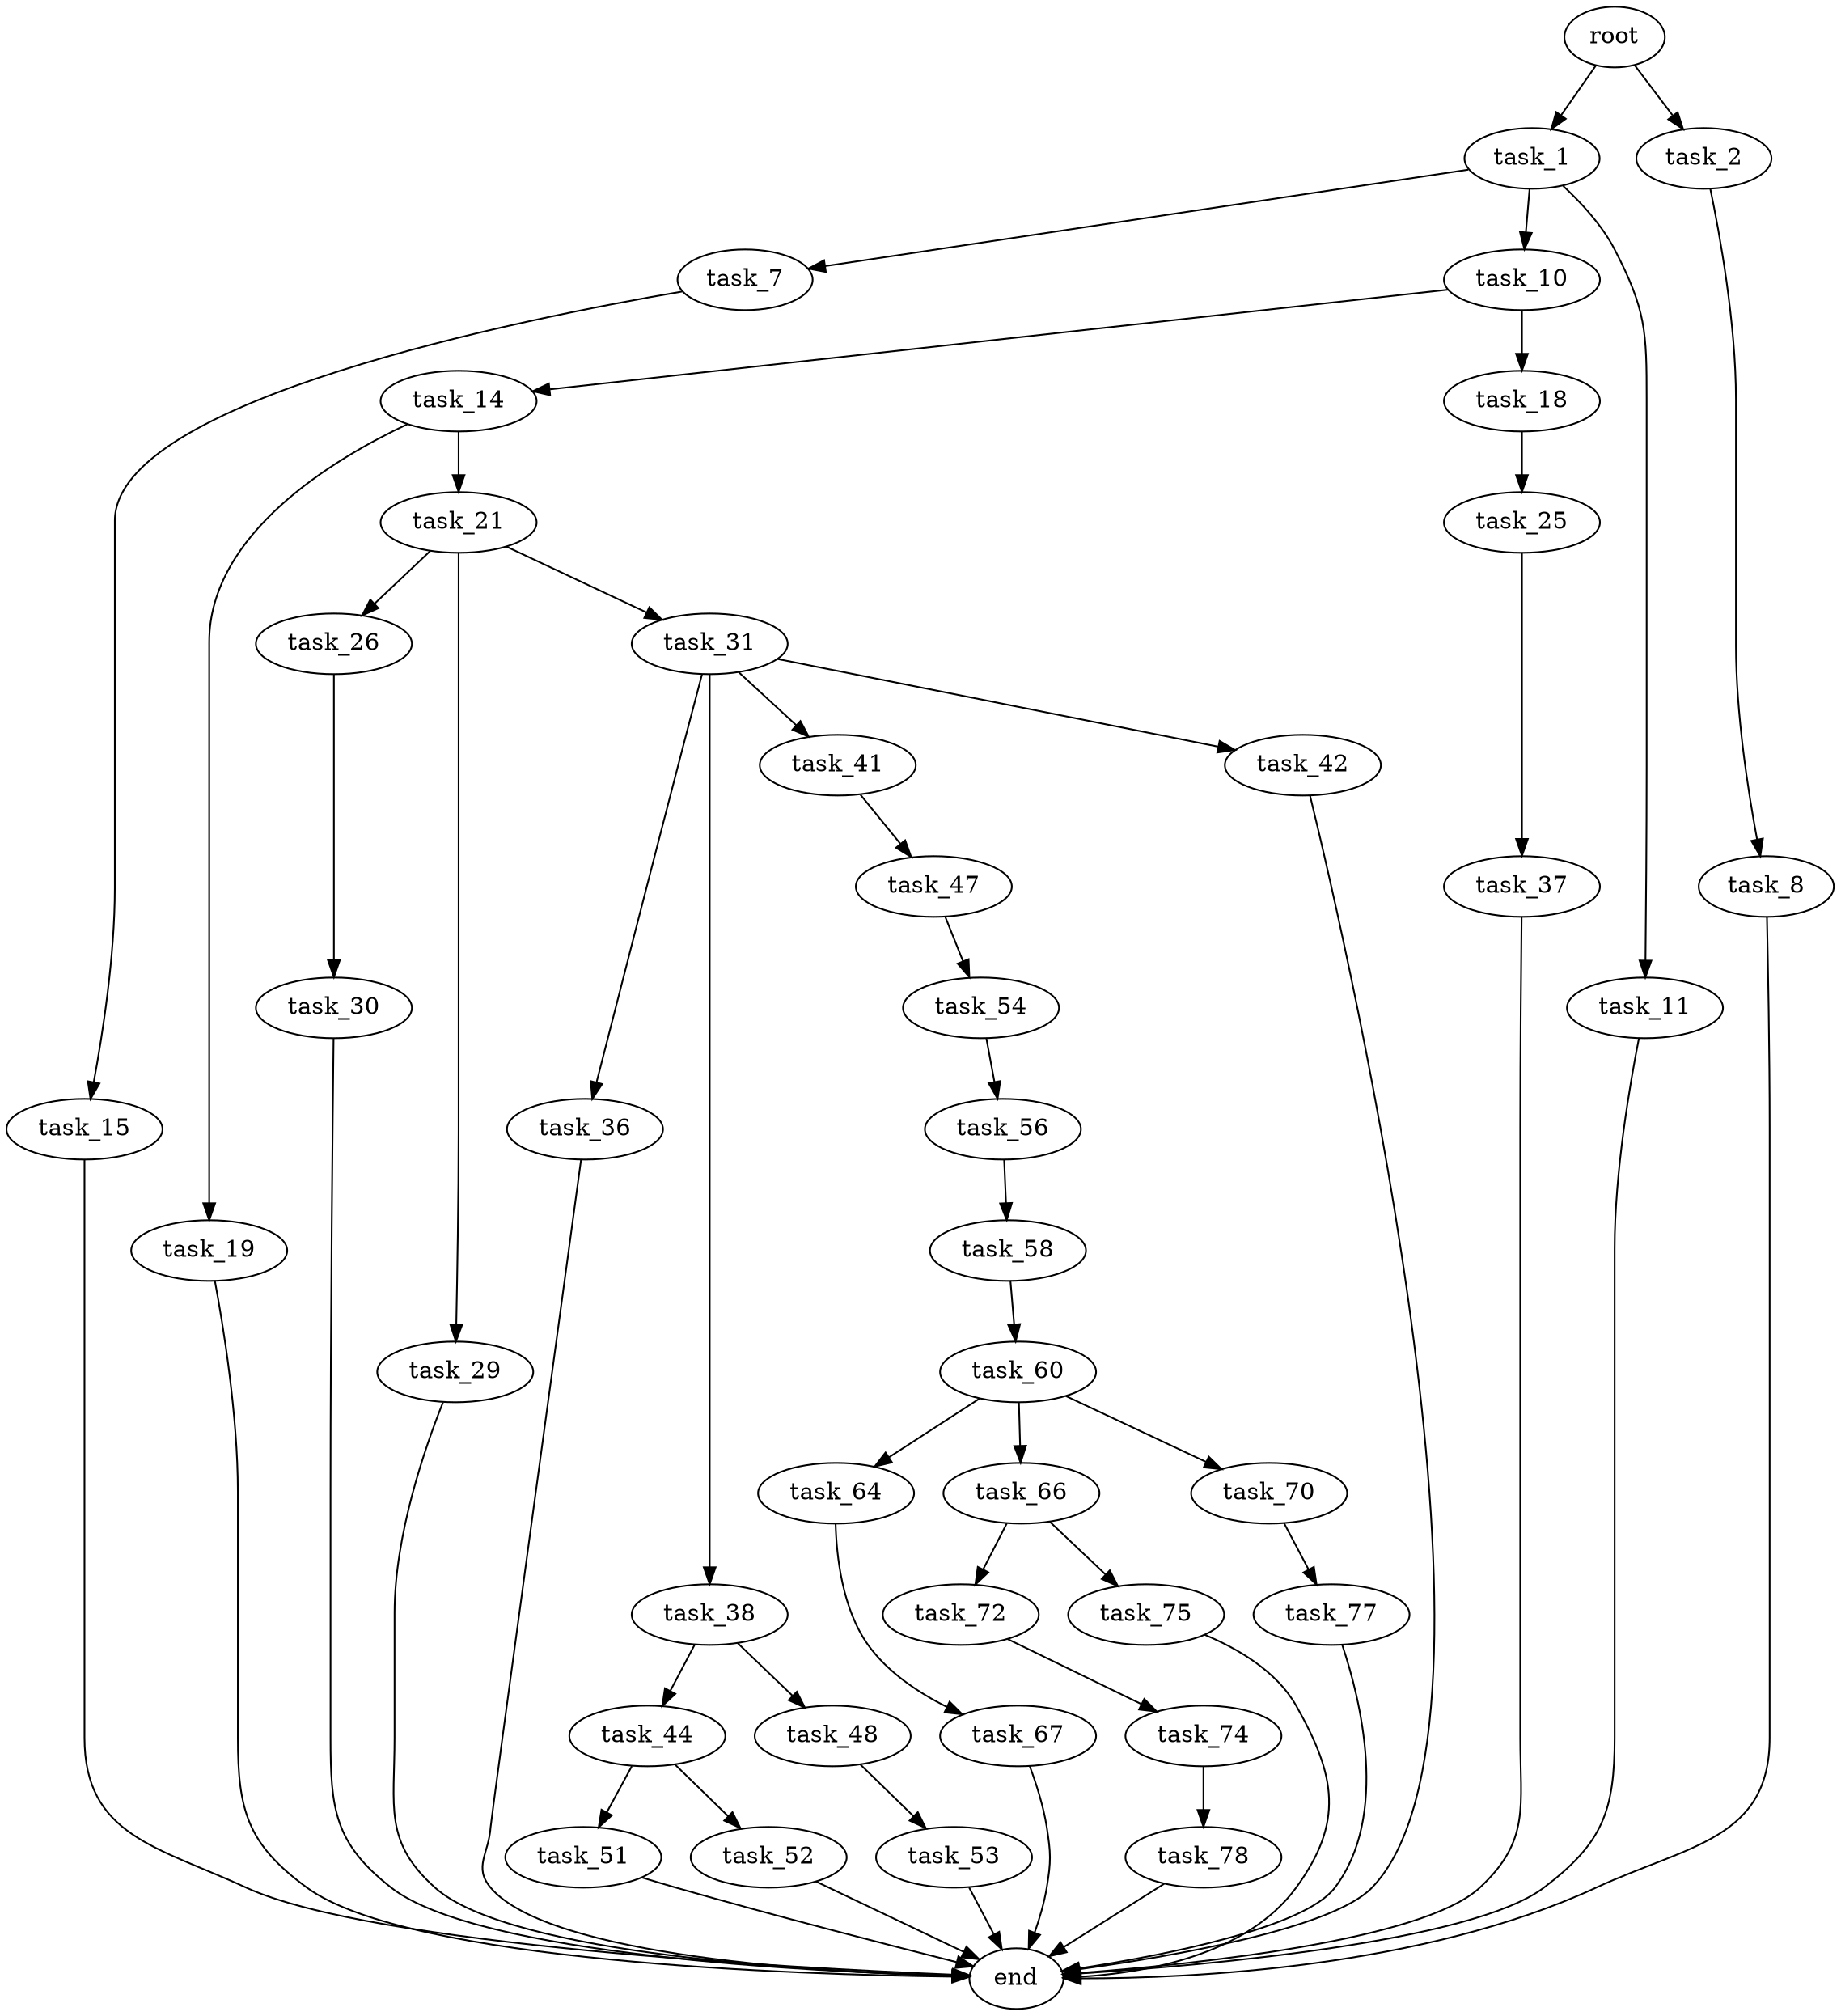 digraph G {
  root [size="0.000000"];
  task_1 [size="912106867709.000000"];
  task_2 [size="13762593660.000000"];
  task_7 [size="8589934592.000000"];
  task_8 [size="68719476736.000000"];
  task_10 [size="1000002134360.000000"];
  task_11 [size="1073741824000.000000"];
  task_14 [size="782757789696.000000"];
  task_15 [size="68719476736.000000"];
  task_18 [size="113799119225.000000"];
  task_19 [size="6021481091.000000"];
  task_21 [size="55359456173.000000"];
  task_25 [size="524029902636.000000"];
  task_26 [size="466648069285.000000"];
  task_29 [size="12709477388.000000"];
  task_30 [size="41874825472.000000"];
  task_31 [size="782757789696.000000"];
  task_36 [size="242649161203.000000"];
  task_37 [size="9038825996.000000"];
  task_38 [size="28991029248.000000"];
  task_41 [size="68719476736.000000"];
  task_42 [size="169455640417.000000"];
  task_44 [size="989682959434.000000"];
  task_47 [size="150127474811.000000"];
  task_48 [size="1775328495.000000"];
  task_51 [size="16165741103.000000"];
  task_52 [size="734703836492.000000"];
  task_53 [size="62376277051.000000"];
  task_54 [size="41378358230.000000"];
  task_56 [size="40171992177.000000"];
  task_58 [size="114350215361.000000"];
  task_60 [size="31438189054.000000"];
  task_64 [size="231928233984.000000"];
  task_66 [size="34392976364.000000"];
  task_67 [size="2222539158.000000"];
  task_70 [size="622627106591.000000"];
  task_72 [size="288469423.000000"];
  task_74 [size="6860081072.000000"];
  task_75 [size="17040215656.000000"];
  task_77 [size="59206912418.000000"];
  task_78 [size="7328903588.000000"];
  end [size="0.000000"];

  root -> task_1 [size="1.000000"];
  root -> task_2 [size="1.000000"];
  task_1 -> task_7 [size="679477248.000000"];
  task_1 -> task_10 [size="679477248.000000"];
  task_1 -> task_11 [size="679477248.000000"];
  task_2 -> task_8 [size="679477248.000000"];
  task_7 -> task_15 [size="33554432.000000"];
  task_8 -> end [size="1.000000"];
  task_10 -> task_14 [size="679477248.000000"];
  task_10 -> task_18 [size="679477248.000000"];
  task_11 -> end [size="1.000000"];
  task_14 -> task_19 [size="679477248.000000"];
  task_14 -> task_21 [size="679477248.000000"];
  task_15 -> end [size="1.000000"];
  task_18 -> task_25 [size="536870912.000000"];
  task_19 -> end [size="1.000000"];
  task_21 -> task_26 [size="75497472.000000"];
  task_21 -> task_29 [size="75497472.000000"];
  task_21 -> task_31 [size="75497472.000000"];
  task_25 -> task_37 [size="536870912.000000"];
  task_26 -> task_30 [size="301989888.000000"];
  task_29 -> end [size="1.000000"];
  task_30 -> end [size="1.000000"];
  task_31 -> task_36 [size="679477248.000000"];
  task_31 -> task_38 [size="679477248.000000"];
  task_31 -> task_41 [size="679477248.000000"];
  task_31 -> task_42 [size="679477248.000000"];
  task_36 -> end [size="1.000000"];
  task_37 -> end [size="1.000000"];
  task_38 -> task_44 [size="75497472.000000"];
  task_38 -> task_48 [size="75497472.000000"];
  task_41 -> task_47 [size="134217728.000000"];
  task_42 -> end [size="1.000000"];
  task_44 -> task_51 [size="679477248.000000"];
  task_44 -> task_52 [size="679477248.000000"];
  task_47 -> task_54 [size="134217728.000000"];
  task_48 -> task_53 [size="75497472.000000"];
  task_51 -> end [size="1.000000"];
  task_52 -> end [size="1.000000"];
  task_53 -> end [size="1.000000"];
  task_54 -> task_56 [size="209715200.000000"];
  task_56 -> task_58 [size="679477248.000000"];
  task_58 -> task_60 [size="134217728.000000"];
  task_60 -> task_64 [size="838860800.000000"];
  task_60 -> task_66 [size="838860800.000000"];
  task_60 -> task_70 [size="838860800.000000"];
  task_64 -> task_67 [size="301989888.000000"];
  task_66 -> task_72 [size="838860800.000000"];
  task_66 -> task_75 [size="838860800.000000"];
  task_67 -> end [size="1.000000"];
  task_70 -> task_77 [size="411041792.000000"];
  task_72 -> task_74 [size="33554432.000000"];
  task_74 -> task_78 [size="679477248.000000"];
  task_75 -> end [size="1.000000"];
  task_77 -> end [size="1.000000"];
  task_78 -> end [size="1.000000"];
}
